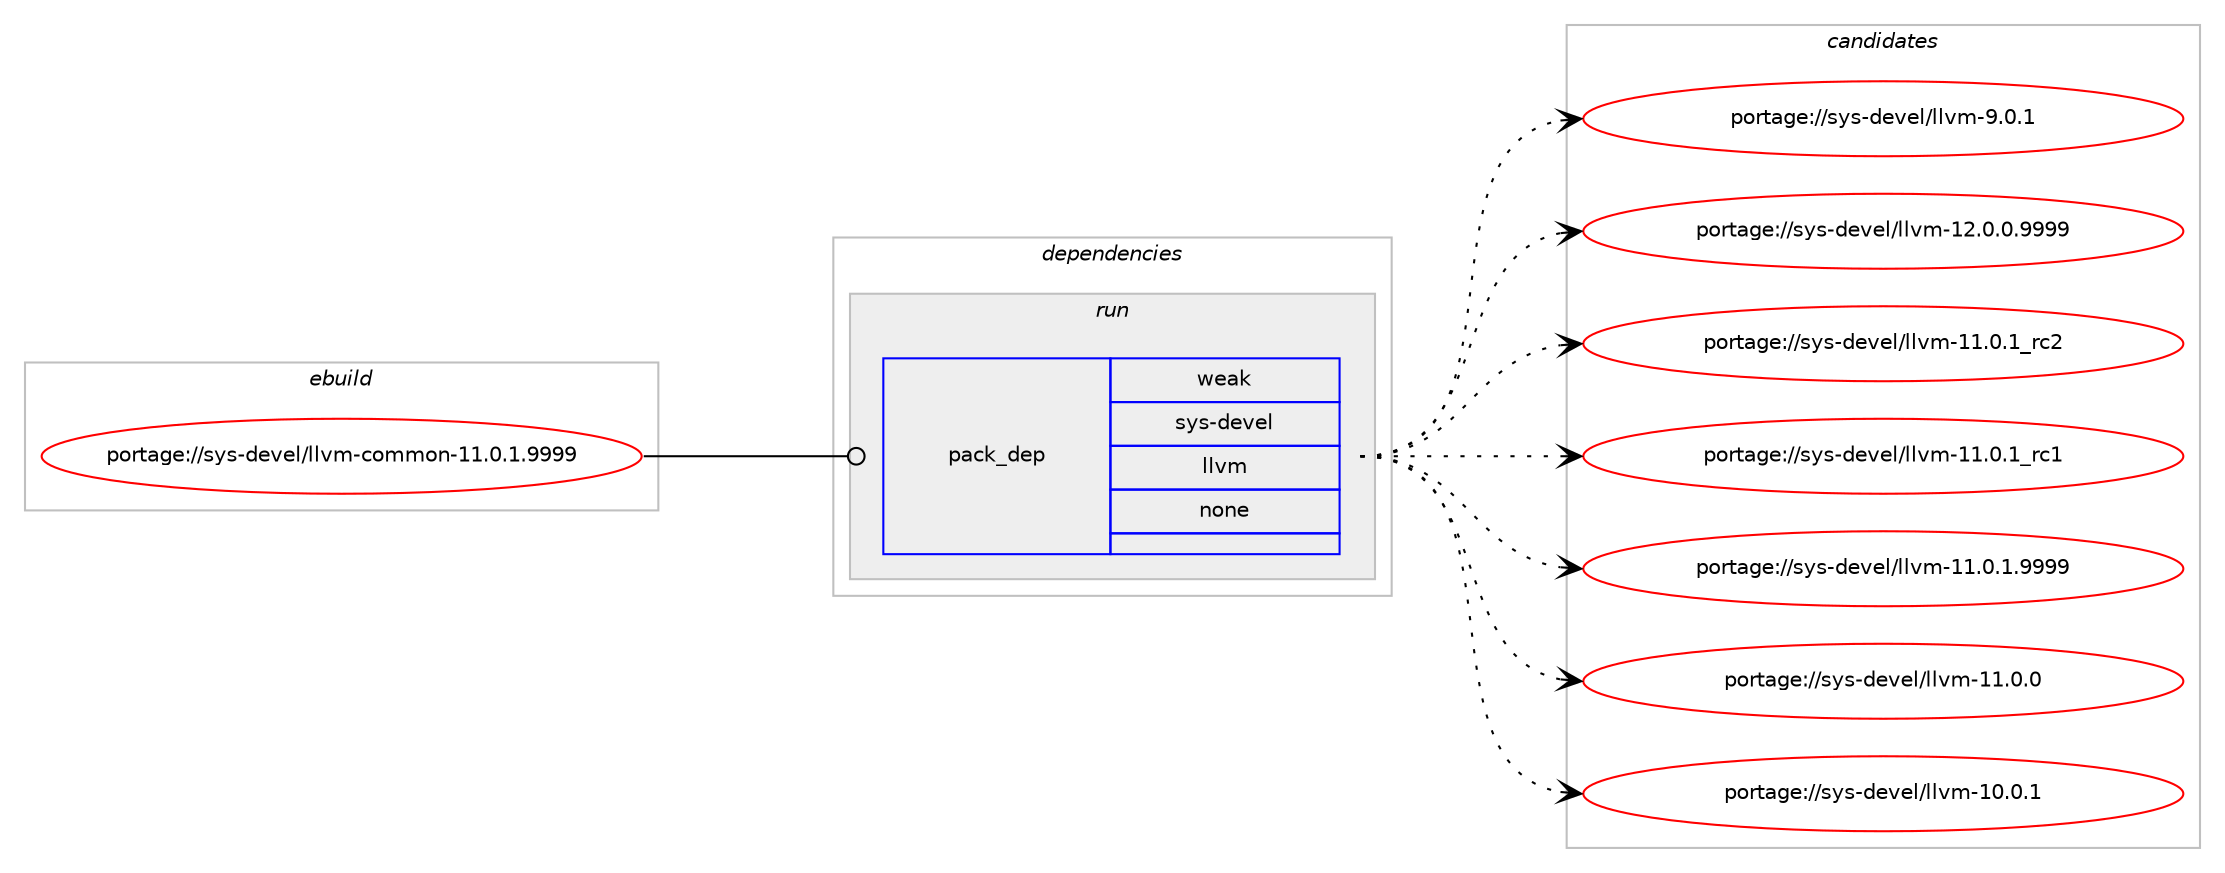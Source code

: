 digraph prolog {

# *************
# Graph options
# *************

newrank=true;
concentrate=true;
compound=true;
graph [rankdir=LR,fontname=Helvetica,fontsize=10,ranksep=1.5];#, ranksep=2.5, nodesep=0.2];
edge  [arrowhead=vee];
node  [fontname=Helvetica,fontsize=10];

# **********
# The ebuild
# **********

subgraph cluster_leftcol {
color=gray;
rank=same;
label=<<i>ebuild</i>>;
id [label="portage://sys-devel/llvm-common-11.0.1.9999", color=red, width=4, href="../sys-devel/llvm-common-11.0.1.9999.svg"];
}

# ****************
# The dependencies
# ****************

subgraph cluster_midcol {
color=gray;
label=<<i>dependencies</i>>;
subgraph cluster_compile {
fillcolor="#eeeeee";
style=filled;
label=<<i>compile</i>>;
}
subgraph cluster_compileandrun {
fillcolor="#eeeeee";
style=filled;
label=<<i>compile and run</i>>;
}
subgraph cluster_run {
fillcolor="#eeeeee";
style=filled;
label=<<i>run</i>>;
subgraph pack3823 {
dependency4988 [label=<<TABLE BORDER="0" CELLBORDER="1" CELLSPACING="0" CELLPADDING="4" WIDTH="220"><TR><TD ROWSPAN="6" CELLPADDING="30">pack_dep</TD></TR><TR><TD WIDTH="110">weak</TD></TR><TR><TD>sys-devel</TD></TR><TR><TD>llvm</TD></TR><TR><TD>none</TD></TR><TR><TD></TD></TR></TABLE>>, shape=none, color=blue];
}
id:e -> dependency4988:w [weight=20,style="solid",arrowhead="odot"];
}
}

# **************
# The candidates
# **************

subgraph cluster_choices {
rank=same;
color=gray;
label=<<i>candidates</i>>;

subgraph choice3823 {
color=black;
nodesep=1;
choice1151211154510010111810110847108108118109455746484649 [label="portage://sys-devel/llvm-9.0.1", color=red, width=4,href="../sys-devel/llvm-9.0.1.svg"];
choice1151211154510010111810110847108108118109454950464846484657575757 [label="portage://sys-devel/llvm-12.0.0.9999", color=red, width=4,href="../sys-devel/llvm-12.0.0.9999.svg"];
choice115121115451001011181011084710810811810945494946484649951149950 [label="portage://sys-devel/llvm-11.0.1_rc2", color=red, width=4,href="../sys-devel/llvm-11.0.1_rc2.svg"];
choice115121115451001011181011084710810811810945494946484649951149949 [label="portage://sys-devel/llvm-11.0.1_rc1", color=red, width=4,href="../sys-devel/llvm-11.0.1_rc1.svg"];
choice1151211154510010111810110847108108118109454949464846494657575757 [label="portage://sys-devel/llvm-11.0.1.9999", color=red, width=4,href="../sys-devel/llvm-11.0.1.9999.svg"];
choice115121115451001011181011084710810811810945494946484648 [label="portage://sys-devel/llvm-11.0.0", color=red, width=4,href="../sys-devel/llvm-11.0.0.svg"];
choice115121115451001011181011084710810811810945494846484649 [label="portage://sys-devel/llvm-10.0.1", color=red, width=4,href="../sys-devel/llvm-10.0.1.svg"];
dependency4988:e -> choice1151211154510010111810110847108108118109455746484649:w [style=dotted,weight="100"];
dependency4988:e -> choice1151211154510010111810110847108108118109454950464846484657575757:w [style=dotted,weight="100"];
dependency4988:e -> choice115121115451001011181011084710810811810945494946484649951149950:w [style=dotted,weight="100"];
dependency4988:e -> choice115121115451001011181011084710810811810945494946484649951149949:w [style=dotted,weight="100"];
dependency4988:e -> choice1151211154510010111810110847108108118109454949464846494657575757:w [style=dotted,weight="100"];
dependency4988:e -> choice115121115451001011181011084710810811810945494946484648:w [style=dotted,weight="100"];
dependency4988:e -> choice115121115451001011181011084710810811810945494846484649:w [style=dotted,weight="100"];
}
}

}
